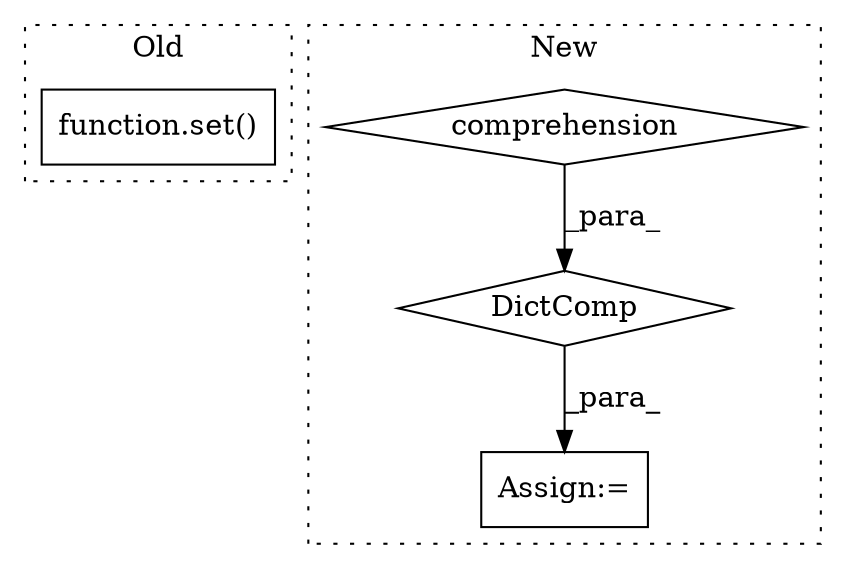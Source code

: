digraph G {
subgraph cluster0 {
1 [label="function.set()" a="75" s="5193" l="5" shape="box"];
label = "Old";
style="dotted";
}
subgraph cluster1 {
2 [label="DictComp" a="84" s="5808" l="46" shape="diamond"];
3 [label="comprehension" a="45" s="5211" l="3" shape="diamond"];
4 [label="Assign:=" a="68" s="5805" l="3" shape="box"];
label = "New";
style="dotted";
}
2 -> 4 [label="_para_"];
3 -> 2 [label="_para_"];
}